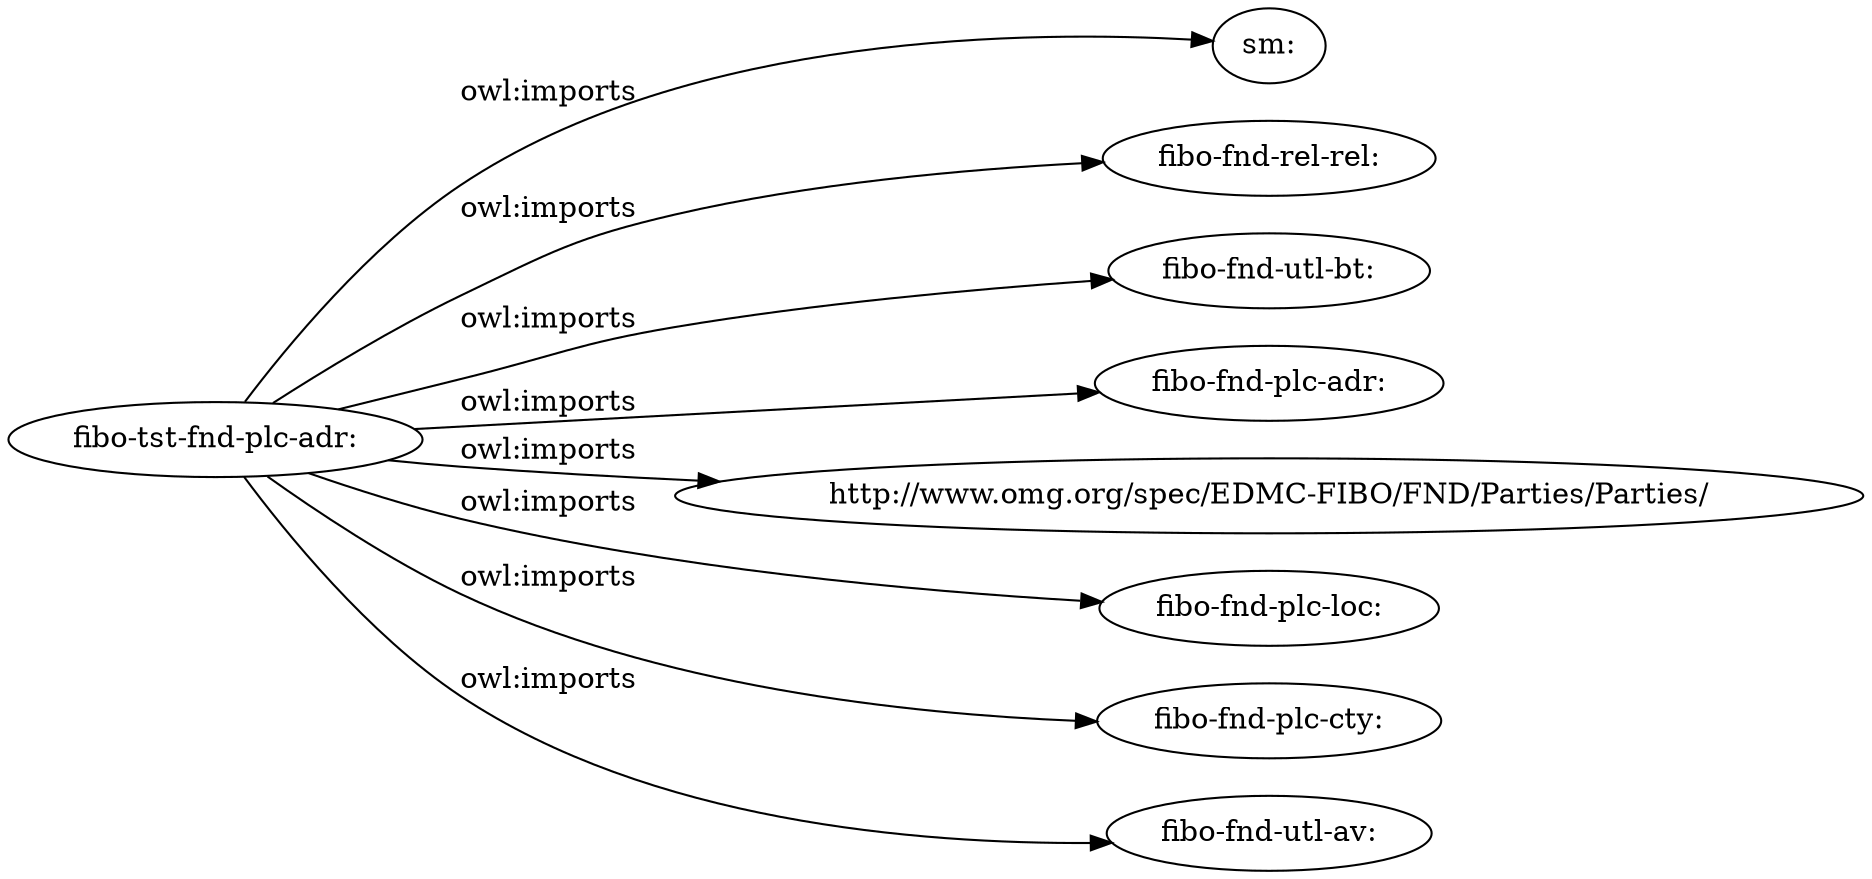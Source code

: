 digraph ar2dtool_diagram { 
rankdir=LR;
size="1501"
	"fibo-tst-fnd-plc-adr:" -> "sm:" [ label = "owl:imports" ];
	"fibo-tst-fnd-plc-adr:" -> "fibo-fnd-rel-rel:" [ label = "owl:imports" ];
	"fibo-tst-fnd-plc-adr:" -> "fibo-fnd-utl-bt:" [ label = "owl:imports" ];
	"fibo-tst-fnd-plc-adr:" -> "fibo-fnd-plc-adr:" [ label = "owl:imports" ];
	"fibo-tst-fnd-plc-adr:" -> "http://www.omg.org/spec/EDMC-FIBO/FND/Parties/Parties/" [ label = "owl:imports" ];
	"fibo-tst-fnd-plc-adr:" -> "fibo-fnd-plc-loc:" [ label = "owl:imports" ];
	"fibo-tst-fnd-plc-adr:" -> "fibo-fnd-plc-cty:" [ label = "owl:imports" ];
	"fibo-tst-fnd-plc-adr:" -> "fibo-fnd-utl-av:" [ label = "owl:imports" ];

}
